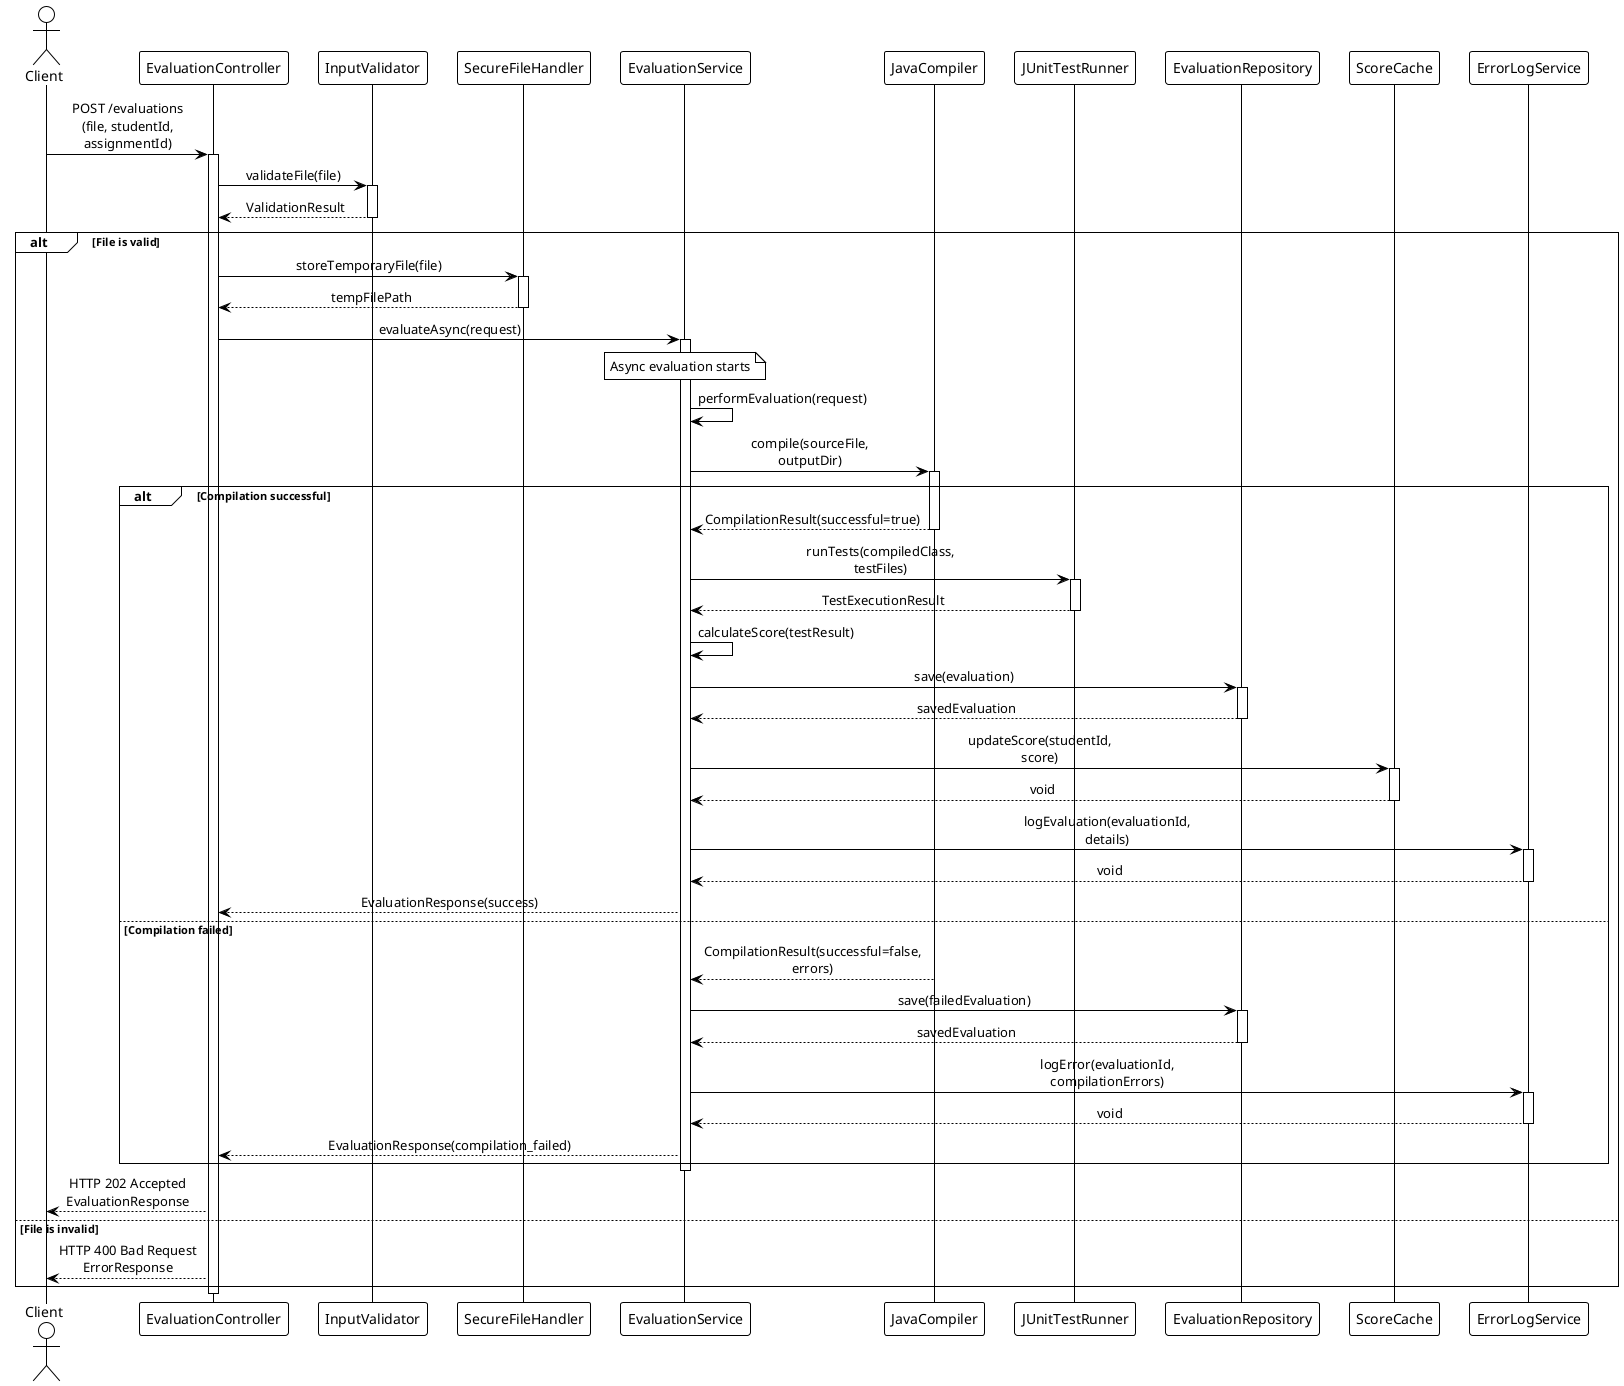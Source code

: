 @startuml Evaluation Flow Sequence Diagram
!theme plain
skinparam sequenceMessageAlign center
skinparam maxMessageSize 150

actor Client
participant "EvaluationController" as EC
participant "InputValidator" as IV
participant "SecureFileHandler" as SFH
participant "EvaluationService" as ES
participant "JavaCompiler" as JC
participant "JUnitTestRunner" as JTR
participant "EvaluationRepository" as ER
participant "ScoreCache" as SC
participant "ErrorLogService" as ELS

Client -> EC: POST /evaluations\n(file, studentId, assignmentId)
activate EC

EC -> IV: validateFile(file)
activate IV
IV --> EC: ValidationResult
deactivate IV

alt File is valid
    EC -> SFH: storeTemporaryFile(file)
    activate SFH
    SFH --> EC: tempFilePath
    deactivate SFH
    
    EC -> ES: evaluateAsync(request)
    activate ES
    
    note over ES: Async evaluation starts
    ES -> ES: performEvaluation(request)
    
    ES -> JC: compile(sourceFile, outputDir)
    activate JC
    
    alt Compilation successful
        JC --> ES: CompilationResult(successful=true)
        deactivate JC
        
        ES -> JTR: runTests(compiledClass, testFiles)
        activate JTR
        JTR --> ES: TestExecutionResult
        deactivate JTR
        
        ES -> ES: calculateScore(testResult)
        
        ES -> ER: save(evaluation)
        activate ER
        ER --> ES: savedEvaluation
        deactivate ER
        
        ES -> SC: updateScore(studentId, score)
        activate SC
        SC --> ES: void
        deactivate SC
        
        ES -> ELS: logEvaluation(evaluationId, details)
        activate ELS
        ELS --> ES: void
        deactivate ELS
        
        ES --> EC: EvaluationResponse(success)
        
    else Compilation failed
        JC --> ES: CompilationResult(successful=false, errors)
        deactivate JC
        
        ES -> ER: save(failedEvaluation)
        activate ER
        ER --> ES: savedEvaluation
        deactivate ER
        
        ES -> ELS: logError(evaluationId, compilationErrors)
        activate ELS
        ELS --> ES: void
        deactivate ELS
        
        ES --> EC: EvaluationResponse(compilation_failed)
    end
    
    deactivate ES
    EC --> Client: HTTP 202 Accepted\nEvaluationResponse
    
else File is invalid
    EC --> Client: HTTP 400 Bad Request\nErrorResponse
end

deactivate EC

@enduml
